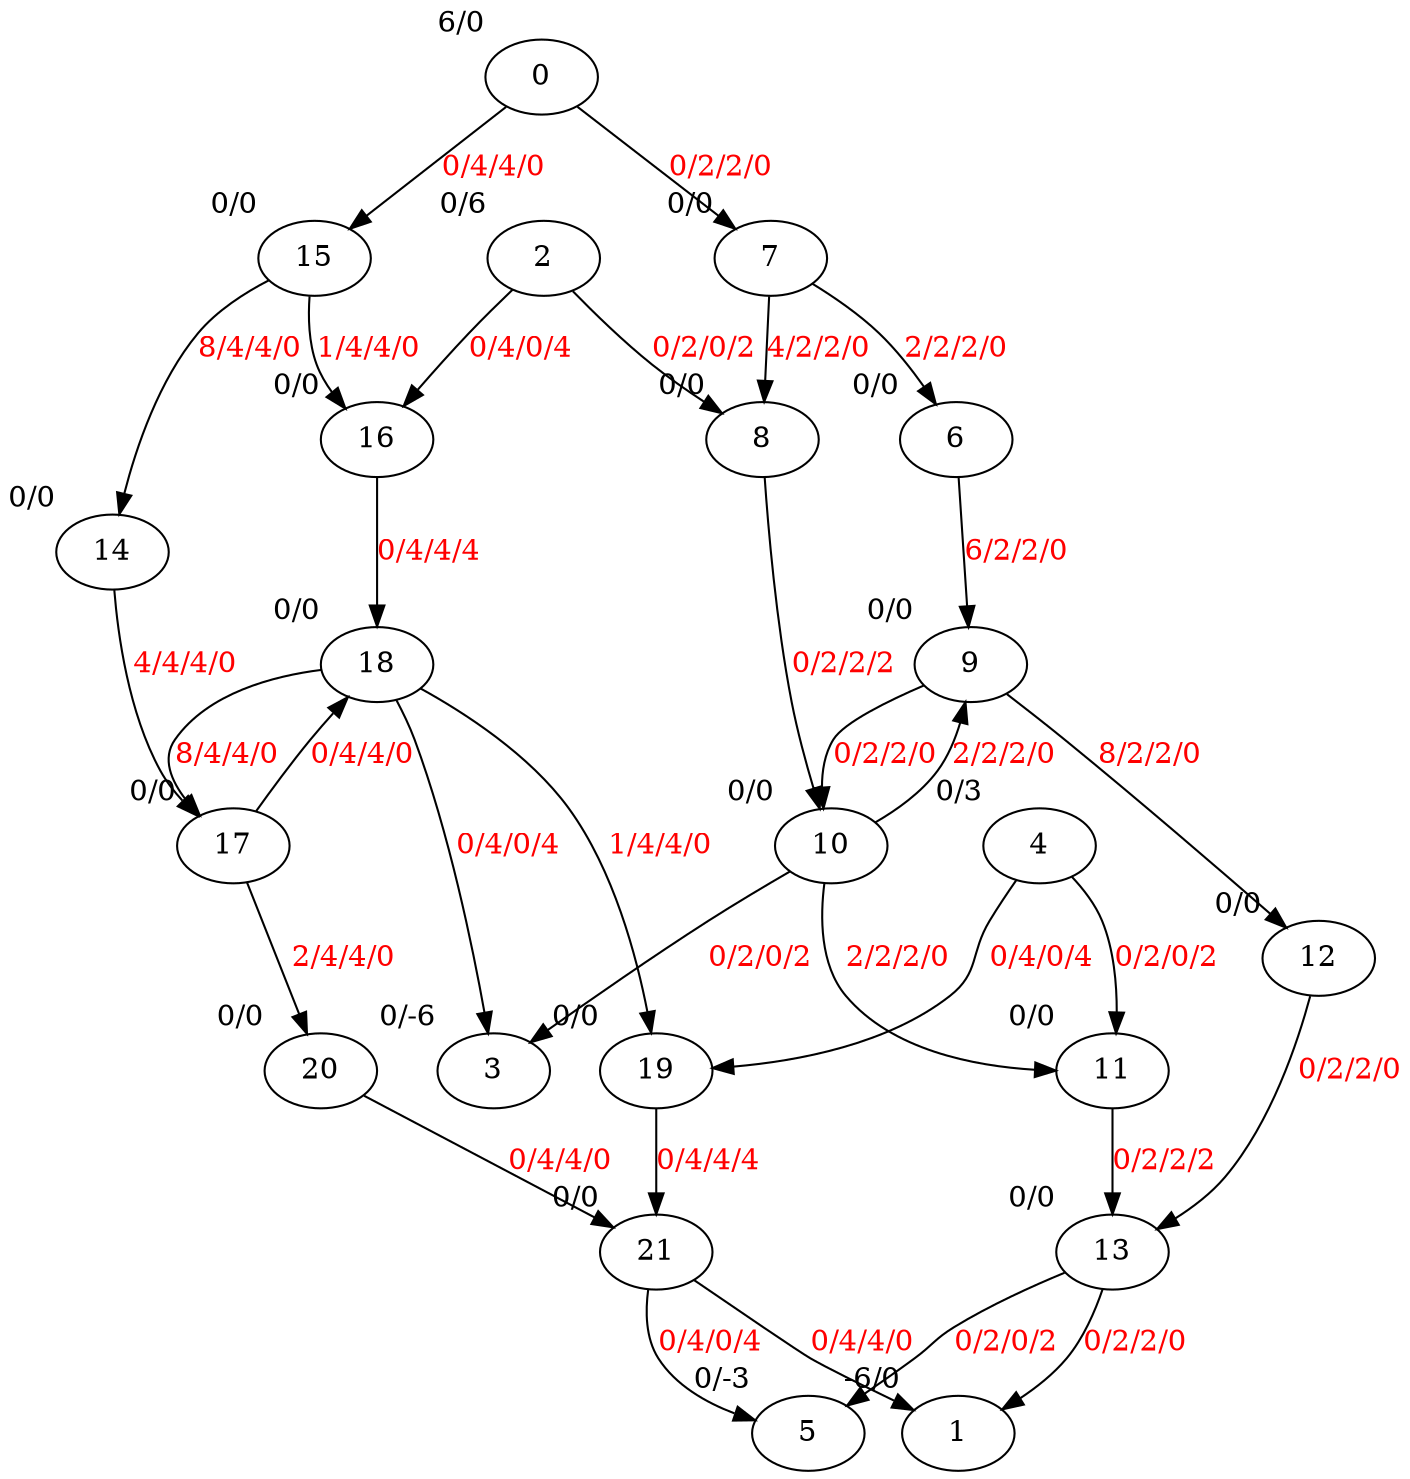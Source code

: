 digraph G {
21 [ xlabel="0/0" ]
20 [ xlabel="0/0" ]
19 [ xlabel="0/0" ]
18 [ xlabel="0/0" ]
17 [ xlabel="0/0" ]
16 [ xlabel="0/0" ]
15 [ xlabel="0/0" ]
14 [ xlabel="0/0" ]
13 [ xlabel="0/0" ]
12 [ xlabel="0/0" ]
11 [ xlabel="0/0" ]
10 [ xlabel="0/0" ]
9 [ xlabel="0/0" ]
8 [ xlabel="0/0" ]
7 [ xlabel="0/0" ]
6 [ xlabel="0/0" ]
5 [ xlabel="0/-3" ]
4 [ xlabel="0/3" ]
3 [ xlabel="0/-6" ]
2 [ xlabel="0/6" ]
1 [ xlabel="-6/0" ]
0 [ xlabel="6/0" ]
21 -> 5 [fontcolor=red, label="0/4/0/4" ]
19 -> 21 [fontcolor=red, label="0/4/4/4" ]
17 -> 20 [fontcolor=red, label="2/4/4/0" ]
21 -> 1 [fontcolor=red, label="0/4/4/0" ]
20 -> 21 [fontcolor=red, label="0/4/4/0" ]
4 -> 19 [fontcolor=red, label="0/4/0/4" ]
18 -> 19 [fontcolor=red, label="1/4/4/0" ]
16 -> 18 [fontcolor=red, label="0/4/4/4" ]
18 -> 3 [fontcolor=red, label="0/4/0/4" ]
17 -> 18 [fontcolor=red, label="0/4/4/0" ]
18 -> 17 [fontcolor=red, label="8/4/4/0" ]
14 -> 17 [fontcolor=red, label="4/4/4/0" ]
2 -> 16 [fontcolor=red, label="0/4/0/4" ]
15 -> 16 [fontcolor=red, label="1/4/4/0" ]
15 -> 14 [fontcolor=red, label="8/4/4/0" ]
0 -> 15 [fontcolor=red, label="0/4/4/0" ]
13 -> 5 [fontcolor=red, label="0/2/0/2" ]
11 -> 13 [fontcolor=red, label="0/2/2/2" ]
9 -> 12 [fontcolor=red, label="8/2/2/0" ]
13 -> 1 [fontcolor=red, label="0/2/2/0" ]
12 -> 13 [fontcolor=red, label="0/2/2/0" ]
4 -> 11 [fontcolor=red, label="0/2/0/2" ]
10 -> 11 [fontcolor=red, label="2/2/2/0" ]
8 -> 10 [fontcolor=red, label="0/2/2/2" ]
10 -> 3 [fontcolor=red, label="0/2/0/2" ]
9 -> 10 [fontcolor=red, label="0/2/2/0" ]
10 -> 9 [fontcolor=red, label="2/2/2/0" ]
6 -> 9 [fontcolor=red, label="6/2/2/0" ]
2 -> 8 [fontcolor=red, label="0/2/0/2" ]
7 -> 8 [fontcolor=red, label="4/2/2/0" ]
7 -> 6 [fontcolor=red, label="2/2/2/0" ]
0 -> 7 [fontcolor=red, label="0/2/2/0" ]
}
